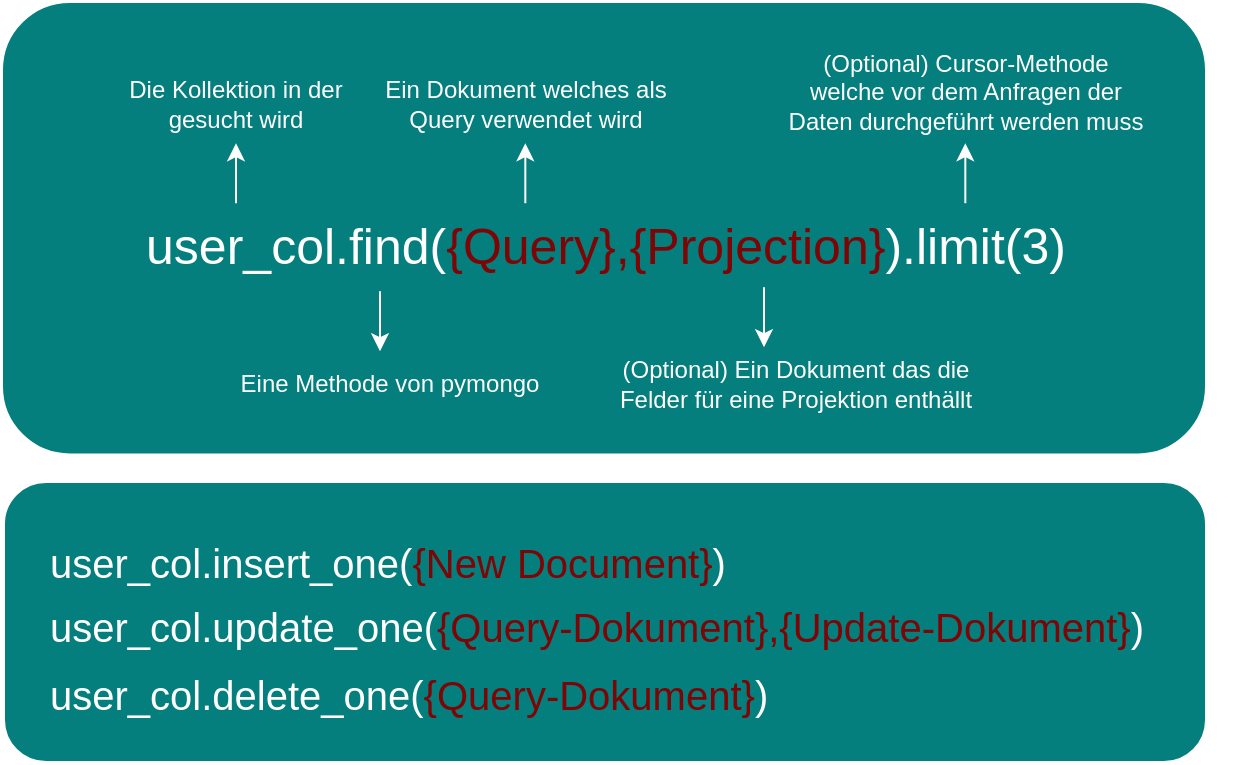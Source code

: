 <mxfile version="14.4.3" type="device" pages="7"><diagram id="rmPatV4a9mx1W5W0B45w" name="CRUD"><mxGraphModel dx="1350" dy="775" grid="1" gridSize="10" guides="1" tooltips="1" connect="1" arrows="1" fold="1" page="1" pageScale="1" pageWidth="827" pageHeight="1169" math="0" shadow="0"><root><mxCell id="0"/><mxCell id="1" parent="0"/><mxCell id="ukg6a5I4SKPkKdEJGCYq-24" value="" style="endArrow=classic;html=1;fillColor=#1A1A1A;strokeColor=#FFFFFF;verticalAlign=bottom;" parent="1" edge="1"><mxGeometry width="50" height="50" relative="1" as="geometry"><mxPoint x="304.0" y="301" as="sourcePoint"/><mxPoint x="304.0" y="331" as="targetPoint"/></mxGeometry></mxCell><mxCell id="ukg6a5I4SKPkKdEJGCYq-2" value="" style="rounded=1;whiteSpace=wrap;html=1;fillColor=#057E7E;strokeColor=#FFFFFF;" parent="1" vertex="1"><mxGeometry x="158" y="160" width="602" height="226.2" as="geometry"/></mxCell><mxCell id="ukg6a5I4SKPkKdEJGCYq-29" value="" style="rounded=1;whiteSpace=wrap;html=1;fillColor=#057E7E;strokeColor=#FFFFFF;" parent="1" vertex="1"><mxGeometry x="159" y="400" width="601" height="140" as="geometry"/></mxCell><mxCell id="ukg6a5I4SKPkKdEJGCYq-30" value="&lt;font style=&quot;font-size: 20px&quot; color=&quot;#FFFFFF&quot;&gt;user_col.insert_one(&lt;font color=&quot;#7E0505&quot;&gt;{New Document}&lt;/font&gt;)&lt;/font&gt;" style="text;html=1;strokeColor=none;fillColor=none;align=left;verticalAlign=middle;whiteSpace=wrap;rounded=0;" parent="1" vertex="1"><mxGeometry x="180" y="430" width="460" height="20" as="geometry"/></mxCell><mxCell id="ukg6a5I4SKPkKdEJGCYq-31" value="&lt;font style=&quot;font-size: 20px&quot; color=&quot;#FFFFFF&quot;&gt;user_col.update_one(&lt;font color=&quot;#7E0505&quot;&gt;{Query-Dokument},{Update-Dokument}&lt;/font&gt;)&lt;/font&gt;" style="text;html=1;strokeColor=none;fillColor=none;align=left;verticalAlign=middle;whiteSpace=wrap;rounded=0;" parent="1" vertex="1"><mxGeometry x="180" y="462" width="600" height="20" as="geometry"/></mxCell><mxCell id="ukg6a5I4SKPkKdEJGCYq-41" value="" style="group" parent="1" vertex="1" connectable="0"><mxGeometry x="220" y="200.6" width="480" height="160.0" as="geometry"/></mxCell><mxCell id="ukg6a5I4SKPkKdEJGCYq-3" value="&lt;font style=&quot;font-size: 25px&quot; color=&quot;#FFFFFF&quot;&gt;user_col.find(&lt;font color=&quot;#7E0505&quot;&gt;{Query},{Projection}&lt;/font&gt;).limit(3)&lt;/font&gt;" style="text;html=1;strokeColor=none;fillColor=none;align=center;verticalAlign=middle;whiteSpace=wrap;rounded=0;" parent="ukg6a5I4SKPkKdEJGCYq-41" vertex="1"><mxGeometry y="70" width="480" height="20.87" as="geometry"/></mxCell><mxCell id="ukg6a5I4SKPkKdEJGCYq-13" value="" style="endArrow=classic;html=1;fillColor=#1A1A1A;strokeColor=#FFFFFF;" parent="ukg6a5I4SKPkKdEJGCYq-41" edge="1"><mxGeometry x="-55" y="-30" width="50" height="50" as="geometry"><mxPoint x="55" y="60.0" as="sourcePoint"/><mxPoint x="55" y="30" as="targetPoint"/></mxGeometry></mxCell><mxCell id="ukg6a5I4SKPkKdEJGCYq-23" value="" style="endArrow=classic;html=1;fillColor=#1A1A1A;strokeColor=#FFFFFF;" parent="ukg6a5I4SKPkKdEJGCYq-41" edge="1"><mxGeometry x="-50" y="-30" width="50" height="50" as="geometry"><mxPoint x="199.66" y="60.0" as="sourcePoint"/><mxPoint x="199.66" y="30" as="targetPoint"/></mxGeometry></mxCell><mxCell id="ukg6a5I4SKPkKdEJGCYq-25" value="" style="endArrow=classic;html=1;fillColor=#1A1A1A;strokeColor=#FFFFFF;verticalAlign=bottom;" parent="ukg6a5I4SKPkKdEJGCYq-41" edge="1"><mxGeometry x="-50" y="-30" width="50" height="50" as="geometry"><mxPoint x="319" y="102.0" as="sourcePoint"/><mxPoint x="319" y="132.0" as="targetPoint"/></mxGeometry></mxCell><mxCell id="ukg6a5I4SKPkKdEJGCYq-22" value="&lt;font color=&quot;#FFFFFF&quot;&gt;(Optional) Ein Dokument das die Felder für eine Projektion enthällt&lt;/font&gt;" style="text;html=1;strokeColor=none;fillColor=none;align=center;verticalAlign=middle;whiteSpace=wrap;rounded=0;" parent="ukg6a5I4SKPkKdEJGCYq-41" vertex="1"><mxGeometry x="240" y="140" width="190" height="20" as="geometry"/></mxCell><mxCell id="ukg6a5I4SKPkKdEJGCYq-21" value="Ein Dokument welches als Query verwendet wird" style="text;html=1;strokeColor=none;fillColor=none;align=center;verticalAlign=middle;whiteSpace=wrap;rounded=0;fontColor=#FFFFFF;" parent="ukg6a5I4SKPkKdEJGCYq-41" vertex="1"><mxGeometry x="120" width="160" height="20" as="geometry"/></mxCell><mxCell id="ukg6a5I4SKPkKdEJGCYq-20" value="Eine Methode von pymongo" style="text;html=1;strokeColor=none;fillColor=none;align=center;verticalAlign=middle;whiteSpace=wrap;rounded=0;fontColor=#FFFFFF;" parent="ukg6a5I4SKPkKdEJGCYq-41" vertex="1"><mxGeometry x="43" y="140.0" width="178" height="20" as="geometry"/></mxCell><mxCell id="ukg6a5I4SKPkKdEJGCYq-19" value="Die Kollektion in der gesucht wird" style="text;html=1;strokeColor=none;fillColor=none;align=center;verticalAlign=middle;whiteSpace=wrap;rounded=0;fontColor=#FFFFFF;" parent="ukg6a5I4SKPkKdEJGCYq-41" vertex="1"><mxGeometry x="-10" width="130" height="20" as="geometry"/></mxCell><mxCell id="ukg6a5I4SKPkKdEJGCYq-28" value="" style="endArrow=classic;html=1;fillColor=#1A1A1A;strokeColor=#FFFFFF;verticalAlign=bottom;" parent="ukg6a5I4SKPkKdEJGCYq-41" edge="1"><mxGeometry x="-242" y="-28" width="50" height="50" as="geometry"><mxPoint x="127" y="104.0" as="sourcePoint"/><mxPoint x="127" y="134.0" as="targetPoint"/></mxGeometry></mxCell><mxCell id="ukg6a5I4SKPkKdEJGCYq-42" value="&lt;font style=&quot;font-size: 20px&quot; color=&quot;#FFFFFF&quot;&gt;user_col.delete_one(&lt;font color=&quot;#7E0505&quot;&gt;{Query-Dokument}&lt;/font&gt;)&lt;/font&gt;" style="text;html=1;strokeColor=none;fillColor=none;align=left;verticalAlign=middle;whiteSpace=wrap;rounded=0;" parent="1" vertex="1"><mxGeometry x="180" y="495.6" width="600" height="20" as="geometry"/></mxCell><mxCell id="BIjYzd-NxT1_f1qEC2f8-1" value="" style="endArrow=classic;html=1;fillColor=#1A1A1A;strokeColor=#FFFFFF;" parent="1" edge="1"><mxGeometry x="170" y="-30" width="50" height="50" as="geometry"><mxPoint x="639.66" y="260.6" as="sourcePoint"/><mxPoint x="639.66" y="230.6" as="targetPoint"/></mxGeometry></mxCell><mxCell id="BIjYzd-NxT1_f1qEC2f8-2" value="(Optional) Cursor-Methode welche vor dem Anfragen der Daten durchgeführt werden muss " style="text;html=1;strokeColor=none;fillColor=none;align=center;verticalAlign=middle;whiteSpace=wrap;rounded=0;fontColor=#FFFFFF;" parent="1" vertex="1"><mxGeometry x="550" y="195" width="180" height="20" as="geometry"/></mxCell></root></mxGraphModel></diagram><diagram name="Pipeline" id="fvNqBKre2cImxx31X70e"><mxGraphModel dx="1350" dy="775" grid="1" gridSize="10" guides="1" tooltips="1" connect="1" arrows="1" fold="1" page="1" pageScale="1" pageWidth="827" pageHeight="1169" math="0" shadow="0"><root><mxCell id="Oho9Wa8Rw0eZVSmi_2aD-0"/><mxCell id="Oho9Wa8Rw0eZVSmi_2aD-1" parent="Oho9Wa8Rw0eZVSmi_2aD-0"/><mxCell id="Oho9Wa8Rw0eZVSmi_2aD-2" value="" style="endArrow=classic;html=1;fillColor=#1A1A1A;strokeColor=#FFFFFF;verticalAlign=bottom;" parent="Oho9Wa8Rw0eZVSmi_2aD-1" edge="1"><mxGeometry width="50" height="50" relative="1" as="geometry"><mxPoint x="304.0" y="301" as="sourcePoint"/><mxPoint x="304.0" y="331" as="targetPoint"/></mxGeometry></mxCell><mxCell id="Oho9Wa8Rw0eZVSmi_2aD-3" value="" style="rounded=1;whiteSpace=wrap;html=1;fillColor=#057E7E;strokeColor=#FFFFFF;" parent="Oho9Wa8Rw0eZVSmi_2aD-1" vertex="1"><mxGeometry x="158" y="175" width="602" height="415" as="geometry"/></mxCell><mxCell id="Oho9Wa8Rw0eZVSmi_2aD-8" value="&lt;div align=&quot;left&quot;&gt;&lt;font style=&quot;font-size: 25px&quot; color=&quot;#FFFFFF&quot;&gt;&lt;font color=&quot;#00CC00&quot;&gt;pipeline&lt;/font&gt; = [&lt;/font&gt;&lt;/div&gt;&lt;div align=&quot;left&quot;&gt;&lt;font style=&quot;font-size: 25px&quot; color=&quot;#FFFFFF&quot;&gt;&amp;nbsp; {&lt;font color=&quot;#7E0505&quot;&gt;&quot;$Stage 1&quot;&lt;/font&gt;: {&lt;font color=&quot;#7E0505&quot;&gt;&quot;Key&quot;&lt;font color=&quot;#FFFFFF&quot;&gt;:&lt;/font&gt; Operator&lt;/font&gt;}},&lt;/font&gt;&lt;br&gt;&lt;div align=&quot;left&quot;&gt;&lt;font style=&quot;font-size: 25px&quot; color=&quot;#FFFFFF&quot;&gt;&amp;nbsp; {&lt;font color=&quot;#7E0505&quot;&gt;&quot;$Stage 2&quot;&lt;/font&gt;: {&lt;font color=&quot;#7E0505&quot;&gt;&quot;Key&quot;&lt;/font&gt;: &lt;font color=&quot;#7E0505&quot;&gt;Operator&lt;/font&gt;}},&lt;/font&gt;&lt;/div&gt;&lt;div align=&quot;left&quot;&gt;&lt;font style=&quot;font-size: 25px&quot; color=&quot;#FFFFFF&quot;&gt;&amp;nbsp; ...&lt;/font&gt;&lt;/div&gt;&lt;div align=&quot;left&quot;&gt;&lt;font style=&quot;font-size: 25px&quot; color=&quot;#FFFFFF&quot;&gt;&amp;nbsp; ...&lt;/font&gt;&lt;/div&gt;&lt;/div&gt;&lt;div align=&quot;left&quot;&gt;&lt;font style=&quot;font-size: 25px&quot; color=&quot;#FFFFFF&quot;&gt;]&lt;/font&gt;&lt;/div&gt;&lt;div align=&quot;left&quot;&gt;&lt;font style=&quot;font-size: 25px&quot; color=&quot;#FFFFFF&quot;&gt;&lt;br&gt;&lt;/font&gt;&lt;/div&gt;&lt;div align=&quot;left&quot;&gt;&lt;font style=&quot;font-size: 25px&quot; color=&quot;#FFFFFF&quot;&gt;collection.aggregate(&lt;font color=&quot;#00CC00&quot;&gt;pipeline&lt;/font&gt;)&lt;br&gt;&lt;/font&gt;&lt;/div&gt;" style="text;html=1;strokeColor=none;fillColor=none;align=left;verticalAlign=middle;whiteSpace=wrap;rounded=0;" parent="Oho9Wa8Rw0eZVSmi_2aD-1" vertex="1"><mxGeometry x="190" y="254" width="655" height="290" as="geometry"/></mxCell><mxCell id="Oho9Wa8Rw0eZVSmi_2aD-10" value="" style="endArrow=classic;html=1;fillColor=#1A1A1A;strokeColor=#FFFFFF;" parent="Oho9Wa8Rw0eZVSmi_2aD-1" edge="1"><mxGeometry x="-9.66" y="180" width="50" height="50" as="geometry"><mxPoint x="240.0" y="270" as="sourcePoint"/><mxPoint x="240.0" y="240" as="targetPoint"/></mxGeometry></mxCell><mxCell id="czWbMplu4KP0Eu534uBU-0" value="Variable welche die Pipeline Stages als Liste erhällt." style="text;html=1;strokeColor=none;fillColor=none;align=center;verticalAlign=middle;whiteSpace=wrap;rounded=0;fontColor=#FFFFFF;" parent="Oho9Wa8Rw0eZVSmi_2aD-1" vertex="1"><mxGeometry x="180" y="207" width="130" height="20" as="geometry"/></mxCell><mxCell id="czWbMplu4KP0Eu534uBU-1" value="Die einzelnen Stages werden hintereinander aufgelistet." style="text;html=1;strokeColor=none;fillColor=none;align=center;verticalAlign=middle;whiteSpace=wrap;rounded=0;fontColor=#FFFFFF;" parent="Oho9Wa8Rw0eZVSmi_2aD-1" vertex="1"><mxGeometry x="240" y="430" width="130" height="20" as="geometry"/></mxCell><mxCell id="czWbMplu4KP0Eu534uBU-2" value="" style="endArrow=classic;html=1;fillColor=#1A1A1A;strokeColor=#FFFFFF;" parent="Oho9Wa8Rw0eZVSmi_2aD-1" edge="1"><mxGeometry x="20.34" y="320" width="50" height="50" as="geometry"><mxPoint x="270" y="380" as="sourcePoint"/><mxPoint x="270" y="410" as="targetPoint"/></mxGeometry></mxCell><mxCell id="Qk5rRrzNjqil1jJM0Jj5-0" value="Hier wird der Key angegeben der von der Stage erfasst werden soll." style="text;html=1;strokeColor=none;fillColor=none;align=center;verticalAlign=middle;whiteSpace=wrap;rounded=0;fontColor=#FFFFFF;" parent="Oho9Wa8Rw0eZVSmi_2aD-1" vertex="1"><mxGeometry x="340" y="207" width="130" height="20" as="geometry"/></mxCell><mxCell id="Qk5rRrzNjqil1jJM0Jj5-1" value="" style="endArrow=classic;html=1;fillColor=#1A1A1A;strokeColor=#FFFFFF;entryX=0.29;entryY=0.022;entryDx=0;entryDy=0;entryPerimeter=0;" parent="Oho9Wa8Rw0eZVSmi_2aD-1" target="Oho9Wa8Rw0eZVSmi_2aD-8" edge="1"><mxGeometry x="130.34" y="210" width="50" height="50" as="geometry"><mxPoint x="380" y="300" as="sourcePoint"/><mxPoint x="380" y="270" as="targetPoint"/></mxGeometry></mxCell><mxCell id="Qk5rRrzNjqil1jJM0Jj5-2" value="" style="endArrow=classic;html=1;fillColor=#1A1A1A;strokeColor=#FFFFFF;" parent="Oho9Wa8Rw0eZVSmi_2aD-1" edge="1"><mxGeometry x="250.39" y="211.12" width="50" height="50" as="geometry"><mxPoint x="500.05" y="301.12" as="sourcePoint"/><mxPoint x="562" y="246" as="targetPoint"/></mxGeometry></mxCell><mxCell id="Qk5rRrzNjqil1jJM0Jj5-3" value="Es können weitere MongoDB Operatoren angegeben werden um." style="text;html=1;strokeColor=none;fillColor=none;align=center;verticalAlign=middle;whiteSpace=wrap;rounded=0;fontColor=#FFFFFF;" parent="Oho9Wa8Rw0eZVSmi_2aD-1" vertex="1"><mxGeometry x="570" y="207" width="130" height="20" as="geometry"/></mxCell><mxCell id="Qk5rRrzNjqil1jJM0Jj5-8" value="" style="endArrow=classic;html=1;fillColor=#1A1A1A;strokeColor=#FFFFFF;entryX=0.554;entryY=0.597;entryDx=0;entryDy=0;entryPerimeter=0;" parent="Oho9Wa8Rw0eZVSmi_2aD-1" target="Oho9Wa8Rw0eZVSmi_2aD-8" edge="1"><mxGeometry x="150.34" y="285.12" width="50" height="50" as="geometry"><mxPoint x="400.0" y="375.12" as="sourcePoint"/><mxPoint x="461.95" y="320" as="targetPoint"/></mxGeometry></mxCell><mxCell id="Qk5rRrzNjqil1jJM0Jj5-9" value="Wird das $-Zeichen angegeben, dann bezieht sich der Key auf das Feld aus dem ursprünglichen Dokument und nicht auf das welches durch die einzelnen Stages zusammengestellt wird" style="text;html=1;strokeColor=none;fillColor=none;align=center;verticalAlign=middle;whiteSpace=wrap;rounded=0;fontColor=#FFFFFF;" parent="Oho9Wa8Rw0eZVSmi_2aD-1" vertex="1"><mxGeometry x="560" y="450" width="190" height="20" as="geometry"/></mxCell></root></mxGraphModel></diagram><diagram id="dDv-2o36Huswrs6Rhyjh" name="Pipeline_ablauf"><mxGraphModel dx="1350" dy="775" grid="1" gridSize="10" guides="1" tooltips="1" connect="1" arrows="1" fold="1" page="1" pageScale="1" pageWidth="827" pageHeight="1169" math="0" shadow="0"><root><mxCell id="Eo3XzswUTOWieT1CQm_6-0"/><mxCell id="Eo3XzswUTOWieT1CQm_6-1" parent="Eo3XzswUTOWieT1CQm_6-0"/><mxCell id="Eo3XzswUTOWieT1CQm_6-2" value="&lt;div align=&quot;center&quot;&gt;MongoDB&lt;/div&gt;" style="shape=cylinder3;whiteSpace=wrap;html=1;boundedLbl=1;backgroundOutline=1;size=15;strokeColor=#FFFFFF;fillColor=#057E7E;fontColor=#FFFFFF;align=center;" parent="Eo3XzswUTOWieT1CQm_6-1" vertex="1"><mxGeometry x="100" y="270" width="60" height="80" as="geometry"/></mxCell><mxCell id="Eo3XzswUTOWieT1CQm_6-3" value="" style="shape=flexArrow;endArrow=classic;html=1;strokeColor=#FFFFFF;fillColor=#1A1A1A;fontColor=#FFFFFF;" parent="Eo3XzswUTOWieT1CQm_6-1" edge="1"><mxGeometry width="50" height="50" relative="1" as="geometry"><mxPoint x="190" y="309.58" as="sourcePoint"/><mxPoint x="220" y="310.08" as="targetPoint"/></mxGeometry></mxCell><mxCell id="Eo3XzswUTOWieT1CQm_6-4" value="&lt;div align=&quot;center&quot;&gt;$match&lt;/div&gt;" style="rounded=1;whiteSpace=wrap;html=1;strokeColor=#FFFFFF;fillColor=#057E7E;fontColor=#FFFFFF;align=center;" parent="Eo3XzswUTOWieT1CQm_6-1" vertex="1"><mxGeometry x="240" y="295" width="60" height="30" as="geometry"/></mxCell><mxCell id="Eo3XzswUTOWieT1CQm_6-5" value="" style="endArrow=none;dashed=1;html=1;dashPattern=1 3;strokeWidth=2;fillColor=#1A1A1A;fontColor=#FFFFFF;entryX=0.5;entryY=1;entryDx=0;entryDy=0;exitX=0.5;exitY=0;exitDx=0;exitDy=0;exitPerimeter=0;" parent="Eo3XzswUTOWieT1CQm_6-1" source="Eo3XzswUTOWieT1CQm_6-6" target="Eo3XzswUTOWieT1CQm_6-4" edge="1"><mxGeometry width="50" height="50" relative="1" as="geometry"><mxPoint x="270" y="400" as="sourcePoint"/><mxPoint x="300" y="350" as="targetPoint"/></mxGeometry></mxCell><mxCell id="Eo3XzswUTOWieT1CQm_6-7" value="&lt;font color=&quot;#1A1A1A&quot;&gt;Stage 1&lt;br&gt;&lt;/font&gt;" style="text;html=1;strokeColor=none;fillColor=none;align=center;verticalAlign=middle;whiteSpace=wrap;rounded=0;fontColor=#FFFFFF;" parent="Eo3XzswUTOWieT1CQm_6-1" vertex="1"><mxGeometry x="220" y="260" width="100" height="20" as="geometry"/></mxCell><mxCell id="Eo3XzswUTOWieT1CQm_6-8" value="&lt;font color=&quot;#1A1A1A&quot;&gt;&lt;span class=&quot;module__title__link&quot;&gt;Age &amp;gt;= 25&lt;br&gt;&lt;/span&gt;&lt;/font&gt;" style="text;whiteSpace=wrap;html=1;fontColor=#FFFFFF;labelBackgroundColor=#ffffff;" parent="Eo3XzswUTOWieT1CQm_6-1" vertex="1"><mxGeometry x="240" y="350" width="75" height="30" as="geometry"/></mxCell><mxCell id="Eo3XzswUTOWieT1CQm_6-14" value="" style="group" parent="Eo3XzswUTOWieT1CQm_6-1" vertex="1" connectable="0"><mxGeometry x="240" y="410" width="60" height="70" as="geometry"/></mxCell><mxCell id="Eo3XzswUTOWieT1CQm_6-6" value="&lt;div&gt;&amp;nbsp;&amp;nbsp;&amp;nbsp;&amp;nbsp; Doc 1&lt;/div&gt;&lt;div&gt;&amp;nbsp;&amp;nbsp;&amp;nbsp;&amp;nbsp; Doc 2&lt;/div&gt;&lt;div&gt;&amp;nbsp;&amp;nbsp;&amp;nbsp;&amp;nbsp; Doc 3&lt;/div&gt;&lt;div&gt;&amp;nbsp;&amp;nbsp;&amp;nbsp;&amp;nbsp; Doc 4&lt;br&gt;&lt;/div&gt;" style="shape=note;whiteSpace=wrap;html=1;backgroundOutline=1;darkOpacity=0.05;strokeColor=#FFFFFF;fillColor=#057E7E;fontColor=#FFFFFF;align=left;size=9;" parent="Eo3XzswUTOWieT1CQm_6-14" vertex="1"><mxGeometry width="60" height="70" as="geometry"/></mxCell><mxCell id="Eo3XzswUTOWieT1CQm_6-18" value="" style="group" parent="Eo3XzswUTOWieT1CQm_6-14" vertex="1" connectable="0"><mxGeometry x="5" y="4" width="13" height="58.12" as="geometry"/></mxCell><mxCell id="Eo3XzswUTOWieT1CQm_6-9" value="" style="verticalLabelPosition=bottom;verticalAlign=top;html=1;shape=mxgraph.basic.tick;labelBackgroundColor=#00CC00;strokeColor=#FFFFFF;align=left;fontColor=#00CC00;fillColor=#00CC00;" parent="Eo3XzswUTOWieT1CQm_6-18" vertex="1"><mxGeometry x="1" width="12" height="14.12" as="geometry"/></mxCell><mxCell id="Eo3XzswUTOWieT1CQm_6-10" value="" style="verticalLabelPosition=bottom;verticalAlign=top;html=1;shape=mxgraph.basic.x;labelBackgroundColor=#00CC00;strokeColor=#FFFFFF;fontColor=#00CC00;align=left;fillColor=#FF0000;" parent="Eo3XzswUTOWieT1CQm_6-18" vertex="1"><mxGeometry x="1" y="17" width="10" height="10" as="geometry"/></mxCell><mxCell id="Eo3XzswUTOWieT1CQm_6-12" value="" style="verticalLabelPosition=bottom;verticalAlign=top;html=1;shape=mxgraph.basic.tick;labelBackgroundColor=#00CC00;strokeColor=#FFFFFF;align=left;fontColor=#00CC00;fillColor=#00CC00;" parent="Eo3XzswUTOWieT1CQm_6-18" vertex="1"><mxGeometry y="44" width="12" height="14.12" as="geometry"/></mxCell><mxCell id="Eo3XzswUTOWieT1CQm_6-17" value="" style="verticalLabelPosition=bottom;verticalAlign=top;html=1;shape=mxgraph.basic.tick;labelBackgroundColor=#00CC00;strokeColor=#FFFFFF;align=left;fontColor=#00CC00;fillColor=#00CC00;" parent="Eo3XzswUTOWieT1CQm_6-18" vertex="1"><mxGeometry y="29.88" width="12" height="14.12" as="geometry"/></mxCell><mxCell id="Eo3XzswUTOWieT1CQm_6-15" value="" style="shape=flexArrow;endArrow=classic;html=1;strokeColor=#FFFFFF;fillColor=#1A1A1A;fontColor=#FFFFFF;" parent="Eo3XzswUTOWieT1CQm_6-1" edge="1"><mxGeometry width="50" height="50" relative="1" as="geometry"><mxPoint x="330" y="309.66" as="sourcePoint"/><mxPoint x="360" y="310.16" as="targetPoint"/></mxGeometry></mxCell><mxCell id="Eo3XzswUTOWieT1CQm_6-16" value="&lt;div align=&quot;center&quot;&gt;$group&lt;/div&gt;" style="rounded=1;whiteSpace=wrap;html=1;strokeColor=#FFFFFF;fillColor=#057E7E;fontColor=#FFFFFF;align=center;" parent="Eo3XzswUTOWieT1CQm_6-1" vertex="1"><mxGeometry x="384" y="295" width="60" height="30" as="geometry"/></mxCell><mxCell id="Eo3XzswUTOWieT1CQm_6-20" value="" style="endArrow=none;dashed=1;html=1;dashPattern=1 3;strokeWidth=2;fillColor=#1A1A1A;fontColor=#FFFFFF;entryX=0.5;entryY=1;entryDx=0;entryDy=0;exitX=0.5;exitY=0;exitDx=0;exitDy=0;exitPerimeter=0;" parent="Eo3XzswUTOWieT1CQm_6-1" source="Eo3XzswUTOWieT1CQm_6-23" target="Eo3XzswUTOWieT1CQm_6-16" edge="1"><mxGeometry width="50" height="50" relative="1" as="geometry"><mxPoint x="411.5" y="395" as="sourcePoint"/><mxPoint x="411.5" y="320" as="targetPoint"/></mxGeometry></mxCell><mxCell id="Eo3XzswUTOWieT1CQm_6-21" value="&lt;div align=&quot;center&quot;&gt;&lt;font color=&quot;#1A1A1A&quot;&gt;by countries&lt;br&gt;&lt;/font&gt;&lt;/div&gt;&lt;div align=&quot;center&quot;&gt;&lt;font color=&quot;#1A1A1A&quot;&gt;count += 1&lt;br&gt;&lt;/font&gt;&lt;/div&gt;" style="text;whiteSpace=wrap;html=1;fontColor=#FFFFFF;labelBackgroundColor=#ffffff;align=center;" parent="Eo3XzswUTOWieT1CQm_6-1" vertex="1"><mxGeometry x="361" y="351" width="112" height="30" as="geometry"/></mxCell><mxCell id="Eo3XzswUTOWieT1CQm_6-22" value="" style="group" parent="Eo3XzswUTOWieT1CQm_6-1" vertex="1" connectable="0"><mxGeometry x="384" y="410" width="60" height="70" as="geometry"/></mxCell><mxCell id="Eo3XzswUTOWieT1CQm_6-23" value="&lt;div style=&quot;font-size: 8px&quot;&gt;&lt;font style=&quot;font-size: 8px&quot;&gt;&amp;nbsp;Country A = 2&lt;br&gt;&lt;/font&gt;&lt;/div&gt;&lt;div style=&quot;font-size: 8px&quot;&gt;&lt;font style=&quot;font-size: 8px&quot;&gt;&amp;nbsp;Country B = 1&lt;br&gt;&lt;/font&gt;&lt;/div&gt;&lt;div style=&quot;font-size: 8px&quot;&gt;&lt;font style=&quot;font-size: 8px&quot;&gt;&amp;nbsp;&amp;nbsp;&amp;nbsp; &lt;br&gt;&lt;/font&gt;&lt;/div&gt;" style="shape=note;whiteSpace=wrap;html=1;backgroundOutline=1;darkOpacity=0.05;strokeColor=#FFFFFF;fillColor=#057E7E;fontColor=#FFFFFF;align=left;size=9;" parent="Eo3XzswUTOWieT1CQm_6-22" vertex="1"><mxGeometry width="60" height="70" as="geometry"/></mxCell><mxCell id="Eo3XzswUTOWieT1CQm_6-30" value="" style="shape=flexArrow;endArrow=classic;html=1;strokeColor=#FFFFFF;fillColor=#1A1A1A;fontColor=#FFFFFF;" parent="Eo3XzswUTOWieT1CQm_6-1" edge="1"><mxGeometry width="50" height="50" relative="1" as="geometry"><mxPoint x="473" y="309.66" as="sourcePoint"/><mxPoint x="503" y="310.16" as="targetPoint"/></mxGeometry></mxCell><mxCell id="Eo3XzswUTOWieT1CQm_6-31" value="&lt;div align=&quot;center&quot;&gt;$sort&lt;/div&gt;" style="rounded=1;whiteSpace=wrap;html=1;strokeColor=#FFFFFF;fillColor=#057E7E;fontColor=#FFFFFF;align=center;" parent="Eo3XzswUTOWieT1CQm_6-1" vertex="1"><mxGeometry x="530" y="295" width="60" height="30" as="geometry"/></mxCell><mxCell id="Eo3XzswUTOWieT1CQm_6-32" value="" style="endArrow=none;dashed=1;html=1;dashPattern=1 3;strokeWidth=2;fillColor=#1A1A1A;fontColor=#FFFFFF;exitX=0.5;exitY=0;exitDx=0;exitDy=0;exitPerimeter=0;entryX=0.5;entryY=1;entryDx=0;entryDy=0;" parent="Eo3XzswUTOWieT1CQm_6-1" source="Eo3XzswUTOWieT1CQm_6-35" target="Eo3XzswUTOWieT1CQm_6-31" edge="1"><mxGeometry width="50" height="50" relative="1" as="geometry"><mxPoint x="554.5" y="390" as="sourcePoint"/><mxPoint x="600" y="380" as="targetPoint"/></mxGeometry></mxCell><mxCell id="Eo3XzswUTOWieT1CQm_6-36" style="edgeStyle=orthogonalEdgeStyle;rounded=0;orthogonalLoop=1;jettySize=auto;html=1;exitX=0.5;exitY=0;exitDx=0;exitDy=0;strokeColor=#FFFFFF;fillColor=#1A1A1A;fontColor=#00CC00;" parent="Eo3XzswUTOWieT1CQm_6-1" source="Eo3XzswUTOWieT1CQm_6-33" edge="1"><mxGeometry relative="1" as="geometry"><mxPoint x="670" y="410" as="targetPoint"/></mxGeometry></mxCell><mxCell id="Eo3XzswUTOWieT1CQm_6-33" value="&lt;font color=&quot;#1A1A1A&quot;&gt;count&lt;/font&gt;" style="text;whiteSpace=wrap;html=1;fontColor=#FFFFFF;labelBackgroundColor=#ffffff;align=center;" parent="Eo3XzswUTOWieT1CQm_6-1" vertex="1"><mxGeometry x="504" y="351" width="112" height="30" as="geometry"/></mxCell><mxCell id="Eo3XzswUTOWieT1CQm_6-34" value="" style="group" parent="Eo3XzswUTOWieT1CQm_6-1" vertex="1" connectable="0"><mxGeometry x="530" y="410" width="60" height="70" as="geometry"/></mxCell><mxCell id="Eo3XzswUTOWieT1CQm_6-35" value="&lt;div style=&quot;font-size: 8px&quot;&gt;&lt;font style=&quot;font-size: 8px&quot;&gt;&amp;nbsp;Country B = 1&lt;br&gt;&lt;/font&gt;&lt;/div&gt;&lt;div style=&quot;font-size: 8px&quot;&gt;&lt;font style=&quot;font-size: 8px&quot;&gt;&amp;nbsp;Country A = 2&lt;br&gt;&lt;/font&gt;&lt;/div&gt;&lt;div style=&quot;font-size: 8px&quot;&gt;&lt;font style=&quot;font-size: 8px&quot;&gt;&amp;nbsp;&amp;nbsp;&amp;nbsp; &lt;br&gt;&lt;/font&gt;&lt;/div&gt;" style="shape=note;whiteSpace=wrap;html=1;backgroundOutline=1;darkOpacity=0.05;strokeColor=#FFFFFF;fillColor=#057E7E;fontColor=#FFFFFF;align=left;size=9;" parent="Eo3XzswUTOWieT1CQm_6-34" vertex="1"><mxGeometry width="60" height="70" as="geometry"/></mxCell><mxCell id="Eo3XzswUTOWieT1CQm_6-37" value="&lt;font color=&quot;#1A1A1A&quot;&gt;Stage 2&lt;br&gt;&lt;/font&gt;" style="text;html=1;strokeColor=none;fillColor=none;align=center;verticalAlign=middle;whiteSpace=wrap;rounded=0;fontColor=#FFFFFF;" parent="Eo3XzswUTOWieT1CQm_6-1" vertex="1"><mxGeometry x="367" y="260" width="100" height="20" as="geometry"/></mxCell><mxCell id="Eo3XzswUTOWieT1CQm_6-38" value="&lt;font color=&quot;#1A1A1A&quot;&gt;Stage 3&lt;br&gt;&lt;/font&gt;" style="text;html=1;strokeColor=none;fillColor=none;align=center;verticalAlign=middle;whiteSpace=wrap;rounded=0;fontColor=#FFFFFF;" parent="Eo3XzswUTOWieT1CQm_6-1" vertex="1"><mxGeometry x="510" y="260" width="100" height="20" as="geometry"/></mxCell><mxCell id="Eo3XzswUTOWieT1CQm_6-39" value="" style="shape=flexArrow;endArrow=classic;html=1;strokeColor=#FFFFFF;fillColor=#1A1A1A;fontColor=#FFFFFF;" parent="Eo3XzswUTOWieT1CQm_6-1" edge="1"><mxGeometry width="50" height="50" relative="1" as="geometry"><mxPoint x="616" y="309.58" as="sourcePoint"/><mxPoint x="646" y="310.08" as="targetPoint"/></mxGeometry></mxCell><mxCell id="Eo3XzswUTOWieT1CQm_6-40" value="" style="group" parent="Eo3XzswUTOWieT1CQm_6-1" vertex="1" connectable="0"><mxGeometry x="670" y="275" width="60" height="70" as="geometry"/></mxCell><mxCell id="Eo3XzswUTOWieT1CQm_6-41" value="&lt;div align=&quot;center&quot;&gt;Output Document&lt;br&gt;&lt;/div&gt;" style="shape=note;whiteSpace=wrap;html=1;backgroundOutline=1;darkOpacity=0.05;strokeColor=#FFFFFF;fillColor=#057E7E;fontColor=#FFFFFF;align=center;size=9;" parent="Eo3XzswUTOWieT1CQm_6-40" vertex="1"><mxGeometry width="60" height="70" as="geometry"/></mxCell></root></mxGraphModel></diagram><diagram id="0akEuOeePjMsKGwWe0MK" name="Map-Reduce"><mxGraphModel dx="1350" dy="775" grid="1" gridSize="10" guides="1" tooltips="1" connect="1" arrows="1" fold="1" page="1" pageScale="1" pageWidth="827" pageHeight="1169" math="0" shadow="0"><root><mxCell id="aFUxzuSpHWwr86u7dQe8-0"/><mxCell id="aFUxzuSpHWwr86u7dQe8-1" parent="aFUxzuSpHWwr86u7dQe8-0"/><mxCell id="e7pUYx34G_j6H8vA-6Pp-40" value="" style="rounded=0;whiteSpace=wrap;html=1;labelBackgroundColor=#00CC00;fontColor=#00CC00;align=left;fillColor=#FFFFFF;dashed=1;dashPattern=1 2;strokeWidth=2;strokeColor=#057E7E;" parent="aFUxzuSpHWwr86u7dQe8-1" vertex="1"><mxGeometry x="260" y="160" width="180" height="300" as="geometry"/></mxCell><mxCell id="e7pUYx34G_j6H8vA-6Pp-0" value="&lt;div align=&quot;center&quot;&gt;MongoDB&lt;/div&gt;" style="shape=cylinder3;whiteSpace=wrap;html=1;boundedLbl=1;backgroundOutline=1;size=15;strokeColor=#FFFFFF;fillColor=#057E7E;fontColor=#FFFFFF;align=center;" parent="aFUxzuSpHWwr86u7dQe8-1" vertex="1"><mxGeometry x="100" y="270" width="60" height="80" as="geometry"/></mxCell><mxCell id="e7pUYx34G_j6H8vA-6Pp-22" style="edgeStyle=orthogonalEdgeStyle;rounded=0;orthogonalLoop=1;jettySize=auto;html=1;exitX=0.5;exitY=0;exitDx=0;exitDy=0;strokeColor=#FFFFFF;fillColor=#1A1A1A;fontColor=#00CC00;" parent="aFUxzuSpHWwr86u7dQe8-1" edge="1"><mxGeometry relative="1" as="geometry"><mxPoint x="670" y="410" as="targetPoint"/><mxPoint x="560" y="351" as="sourcePoint"/></mxGeometry></mxCell><mxCell id="e7pUYx34G_j6H8vA-6Pp-39" value="" style="group" parent="aFUxzuSpHWwr86u7dQe8-1" vertex="1" connectable="0"><mxGeometry x="290" y="180" width="130" height="260" as="geometry"/></mxCell><mxCell id="e7pUYx34G_j6H8vA-6Pp-7" value="&amp;nbsp; _id:1" style="shape=note;whiteSpace=wrap;html=1;backgroundOutline=1;darkOpacity=0.05;strokeColor=#FFFFFF;fillColor=#057E7E;fontColor=#FFFFFF;align=left;size=9;" parent="e7pUYx34G_j6H8vA-6Pp-39" vertex="1"><mxGeometry width="42.86" height="50" as="geometry"/></mxCell><mxCell id="e7pUYx34G_j6H8vA-6Pp-31" value="&amp;nbsp; _id:2" style="shape=note;whiteSpace=wrap;html=1;backgroundOutline=1;darkOpacity=0.05;strokeColor=#FFFFFF;fillColor=#057E7E;fontColor=#FFFFFF;align=left;size=9;" parent="e7pUYx34G_j6H8vA-6Pp-39" vertex="1"><mxGeometry y="70" width="42.86" height="50" as="geometry"/></mxCell><mxCell id="e7pUYx34G_j6H8vA-6Pp-32" value="&amp;nbsp; _id:1" style="shape=note;whiteSpace=wrap;html=1;backgroundOutline=1;darkOpacity=0.05;strokeColor=#FFFFFF;fillColor=#057E7E;fontColor=#FFFFFF;align=left;size=9;" parent="e7pUYx34G_j6H8vA-6Pp-39" vertex="1"><mxGeometry y="140" width="42.86" height="50" as="geometry"/></mxCell><mxCell id="e7pUYx34G_j6H8vA-6Pp-33" value="&amp;nbsp; _id:2" style="shape=note;whiteSpace=wrap;html=1;backgroundOutline=1;darkOpacity=0.05;strokeColor=#FFFFFF;fillColor=#057E7E;fontColor=#FFFFFF;align=left;size=9;" parent="e7pUYx34G_j6H8vA-6Pp-39" vertex="1"><mxGeometry y="210" width="42.86" height="50" as="geometry"/></mxCell><mxCell id="e7pUYx34G_j6H8vA-6Pp-35" value="&lt;font color=&quot;#1A1A1A&quot;&gt;Value: 1&lt;br&gt;&lt;/font&gt;" style="text;html=1;align=center;verticalAlign=middle;resizable=0;points=[];autosize=1;fontColor=#00CC00;" parent="e7pUYx34G_j6H8vA-6Pp-39" vertex="1"><mxGeometry x="70" y="15" width="60" height="20" as="geometry"/></mxCell><mxCell id="e7pUYx34G_j6H8vA-6Pp-36" value="&lt;font color=&quot;#1A1A1A&quot;&gt;Value: 1&lt;br&gt;&lt;/font&gt;" style="text;html=1;align=center;verticalAlign=middle;resizable=0;points=[];autosize=1;fontColor=#00CC00;" parent="e7pUYx34G_j6H8vA-6Pp-39" vertex="1"><mxGeometry x="70" y="85" width="60" height="20" as="geometry"/></mxCell><mxCell id="e7pUYx34G_j6H8vA-6Pp-37" value="&lt;font color=&quot;#1A1A1A&quot;&gt;Value: 1&lt;br&gt;&lt;/font&gt;" style="text;html=1;align=center;verticalAlign=middle;resizable=0;points=[];autosize=1;fontColor=#00CC00;" parent="e7pUYx34G_j6H8vA-6Pp-39" vertex="1"><mxGeometry x="70" y="155" width="60" height="20" as="geometry"/></mxCell><mxCell id="e7pUYx34G_j6H8vA-6Pp-38" value="&lt;font color=&quot;#1A1A1A&quot;&gt;Value: 1&lt;br&gt;&lt;/font&gt;" style="text;html=1;align=center;verticalAlign=middle;resizable=0;points=[];autosize=1;fontColor=#00CC00;" parent="e7pUYx34G_j6H8vA-6Pp-39" vertex="1"><mxGeometry x="70" y="225" width="60" height="20" as="geometry"/></mxCell><mxCell id="e7pUYx34G_j6H8vA-6Pp-41" value="" style="endArrow=none;dashed=1;html=1;strokeColor=#FFFFFF;fillColor=#1A1A1A;fontColor=#00CC00;" parent="aFUxzuSpHWwr86u7dQe8-1" edge="1"><mxGeometry width="50" height="50" relative="1" as="geometry"><mxPoint x="380" y="300" as="sourcePoint"/><mxPoint x="430" y="250" as="targetPoint"/></mxGeometry></mxCell><mxCell id="e7pUYx34G_j6H8vA-6Pp-42" value="" style="endArrow=none;dashed=1;html=1;fillColor=#1A1A1A;fontColor=#00CC00;entryX=0;entryY=0.5;entryDx=0;entryDy=0;entryPerimeter=0;exitX=0.5;exitY=0;exitDx=0;exitDy=0;exitPerimeter=0;strokeColor=#7E0505;" parent="aFUxzuSpHWwr86u7dQe8-1" source="e7pUYx34G_j6H8vA-6Pp-0" target="e7pUYx34G_j6H8vA-6Pp-7" edge="1"><mxGeometry width="50" height="50" relative="1" as="geometry"><mxPoint x="170" y="270" as="sourcePoint"/><mxPoint x="220" y="220" as="targetPoint"/><Array as="points"><mxPoint x="130" y="205"/></Array></mxGeometry></mxCell><mxCell id="e7pUYx34G_j6H8vA-6Pp-43" value="" style="endArrow=none;dashed=1;html=1;fillColor=#1A1A1A;fontColor=#00CC00;entryX=0;entryY=0.5;entryDx=0;entryDy=0;entryPerimeter=0;exitX=0.5;exitY=1;exitDx=0;exitDy=0;exitPerimeter=0;strokeColor=#7E0505;" parent="aFUxzuSpHWwr86u7dQe8-1" source="e7pUYx34G_j6H8vA-6Pp-0" target="e7pUYx34G_j6H8vA-6Pp-33" edge="1"><mxGeometry width="50" height="50" relative="1" as="geometry"><mxPoint x="110" y="505" as="sourcePoint"/><mxPoint x="240" y="400" as="targetPoint"/><Array as="points"><mxPoint x="130" y="415"/></Array></mxGeometry></mxCell><mxCell id="e7pUYx34G_j6H8vA-6Pp-44" value="" style="endArrow=none;dashed=1;html=1;fillColor=#1A1A1A;fontColor=#00CC00;entryX=0;entryY=0.5;entryDx=0;entryDy=0;entryPerimeter=0;exitX=1.012;exitY=0.597;exitDx=0;exitDy=0;exitPerimeter=0;strokeColor=#7E0505;" parent="aFUxzuSpHWwr86u7dQe8-1" source="e7pUYx34G_j6H8vA-6Pp-0" target="e7pUYx34G_j6H8vA-6Pp-32" edge="1"><mxGeometry width="50" height="50" relative="1" as="geometry"><mxPoint x="130" y="277.5" as="sourcePoint"/><mxPoint x="290" y="342.5" as="targetPoint"/><Array as="points"><mxPoint x="180" y="345"/></Array></mxGeometry></mxCell><mxCell id="e7pUYx34G_j6H8vA-6Pp-45" value="" style="endArrow=none;dashed=1;html=1;fillColor=#1A1A1A;fontColor=#00CC00;entryX=0;entryY=0.5;entryDx=0;entryDy=0;entryPerimeter=0;exitX=1;exitY=0.5;exitDx=0;exitDy=0;exitPerimeter=0;strokeColor=#7E0505;" parent="aFUxzuSpHWwr86u7dQe8-1" source="e7pUYx34G_j6H8vA-6Pp-0" target="e7pUYx34G_j6H8vA-6Pp-31" edge="1"><mxGeometry width="50" height="50" relative="1" as="geometry"><mxPoint x="140.0" y="260" as="sourcePoint"/><mxPoint x="269.28" y="287.24" as="targetPoint"/><Array as="points"><mxPoint x="170" y="275"/></Array></mxGeometry></mxCell><mxCell id="e7pUYx34G_j6H8vA-6Pp-46" value="Map" style="text;html=1;strokeColor=none;fillColor=none;align=center;verticalAlign=middle;whiteSpace=wrap;rounded=0;dashed=1;dashPattern=1 2;labelBackgroundColor=#FFFFFF;fontColor=#1A1A1A;" parent="aFUxzuSpHWwr86u7dQe8-1" vertex="1"><mxGeometry x="330" y="130" width="40" height="20" as="geometry"/></mxCell><mxCell id="e7pUYx34G_j6H8vA-6Pp-47" value="" style="rounded=0;whiteSpace=wrap;html=1;labelBackgroundColor=#00CC00;fontColor=#00CC00;align=left;fillColor=#FFFFFF;dashed=1;dashPattern=1 2;strokeWidth=2;strokeColor=#057E7E;" parent="aFUxzuSpHWwr86u7dQe8-1" vertex="1"><mxGeometry x="490" y="220" width="180" height="170" as="geometry"/></mxCell><mxCell id="e7pUYx34G_j6H8vA-6Pp-48" value="Reduce" style="text;html=1;strokeColor=none;fillColor=none;align=center;verticalAlign=middle;whiteSpace=wrap;rounded=0;dashed=1;dashPattern=1 2;labelBackgroundColor=#FFFFFF;fontColor=#1A1A1A;" parent="aFUxzuSpHWwr86u7dQe8-1" vertex="1"><mxGeometry x="560" y="180" width="40" height="20" as="geometry"/></mxCell><mxCell id="e7pUYx34G_j6H8vA-6Pp-49" value="&lt;div&gt;&amp;nbsp;&amp;nbsp; _id: 1&lt;br&gt;&lt;/div&gt;&lt;div&gt;&amp;nbsp;count: 2&lt;/div&gt;" style="shape=note;whiteSpace=wrap;html=1;backgroundOutline=1;darkOpacity=0.05;strokeColor=#FFFFFF;fillColor=#057E7E;fontColor=#FFFFFF;align=left;size=9;" parent="aFUxzuSpHWwr86u7dQe8-1" vertex="1"><mxGeometry x="557.14" y="240" width="51.43" height="60" as="geometry"/></mxCell><mxCell id="e7pUYx34G_j6H8vA-6Pp-50" value="&lt;div&gt;&amp;nbsp;&amp;nbsp; _id: 2&lt;br&gt;&lt;/div&gt;&lt;div&gt;&amp;nbsp;count: 2&lt;/div&gt;" style="shape=note;whiteSpace=wrap;html=1;backgroundOutline=1;darkOpacity=0.05;strokeColor=#FFFFFF;fillColor=#057E7E;fontColor=#FFFFFF;align=left;size=9;" parent="aFUxzuSpHWwr86u7dQe8-1" vertex="1"><mxGeometry x="557.14" y="310" width="51.43" height="60" as="geometry"/></mxCell><mxCell id="e7pUYx34G_j6H8vA-6Pp-51" value="" style="endArrow=none;dashed=1;html=1;fillColor=#1A1A1A;fontColor=#00CC00;entryX=0;entryY=0.5;entryDx=0;entryDy=0;entryPerimeter=0;strokeColor=#7E0505;exitX=1.001;exitY=0.516;exitDx=0;exitDy=0;exitPerimeter=0;" parent="aFUxzuSpHWwr86u7dQe8-1" source="e7pUYx34G_j6H8vA-6Pp-35" target="e7pUYx34G_j6H8vA-6Pp-49" edge="1"><mxGeometry width="50" height="50" relative="1" as="geometry"><mxPoint x="470" y="200" as="sourcePoint"/><mxPoint x="620" y="115" as="targetPoint"/><Array as="points"><mxPoint x="480" y="205"/></Array></mxGeometry></mxCell><mxCell id="e7pUYx34G_j6H8vA-6Pp-52" value="" style="endArrow=none;dashed=1;html=1;fillColor=#1A1A1A;fontColor=#00CC00;entryX=0;entryY=0.5;entryDx=0;entryDy=0;entryPerimeter=0;exitX=1.001;exitY=0.464;exitDx=0;exitDy=0;exitPerimeter=0;strokeColor=#7E0505;" parent="aFUxzuSpHWwr86u7dQe8-1" source="e7pUYx34G_j6H8vA-6Pp-38" target="e7pUYx34G_j6H8vA-6Pp-50" edge="1"><mxGeometry width="50" height="50" relative="1" as="geometry"><mxPoint x="462.92" y="430.06" as="sourcePoint"/><mxPoint x="600.0" y="492" as="targetPoint"/><Array as="points"><mxPoint x="480" y="414"/></Array></mxGeometry></mxCell><mxCell id="e7pUYx34G_j6H8vA-6Pp-53" value="" style="endArrow=none;dashed=1;html=1;fillColor=#1A1A1A;fontColor=#00CC00;entryX=0;entryY=0.5;entryDx=0;entryDy=0;entryPerimeter=0;exitX=1.012;exitY=0.498;exitDx=0;exitDy=0;exitPerimeter=0;strokeColor=#7E0505;" parent="aFUxzuSpHWwr86u7dQe8-1" source="e7pUYx34G_j6H8vA-6Pp-36" target="e7pUYx34G_j6H8vA-6Pp-50" edge="1"><mxGeometry width="50" height="50" relative="1" as="geometry"><mxPoint x="440.0" y="260.06" as="sourcePoint"/><mxPoint x="577.08" y="322" as="targetPoint"/><Array as="points"><mxPoint x="470" y="275"/><mxPoint x="480" y="275"/></Array></mxGeometry></mxCell><mxCell id="e7pUYx34G_j6H8vA-6Pp-54" value="" style="endArrow=none;dashed=1;html=1;fillColor=#1A1A1A;fontColor=#00CC00;entryX=0;entryY=0.5;entryDx=0;entryDy=0;entryPerimeter=0;exitX=1.012;exitY=0.481;exitDx=0;exitDy=0;exitPerimeter=0;strokeColor=#7E0505;" parent="aFUxzuSpHWwr86u7dQe8-1" source="e7pUYx34G_j6H8vA-6Pp-37" target="e7pUYx34G_j6H8vA-6Pp-49" edge="1"><mxGeometry width="50" height="50" relative="1" as="geometry"><mxPoint x="440.0" y="384.28" as="sourcePoint"/><mxPoint x="577.08" y="310" as="targetPoint"/><Array as="points"><mxPoint x="480" y="345"/></Array></mxGeometry></mxCell></root></mxGraphModel></diagram><diagram name="Operator" id="vKod_Qom1VRBsAOM6m3E"><mxGraphModel dx="1350" dy="775" grid="1" gridSize="10" guides="1" tooltips="1" connect="1" arrows="1" fold="1" page="1" pageScale="1" pageWidth="827" pageHeight="1169" math="0" shadow="0"><root><mxCell id="MmPr8Svu0q0KBdsSsWO6-0"/><mxCell id="MmPr8Svu0q0KBdsSsWO6-1" parent="MmPr8Svu0q0KBdsSsWO6-0"/><mxCell id="snbKLBQWFknnFZTQgBL0-0" value="" style="rounded=1;whiteSpace=wrap;html=1;fillColor=#057E7E;strokeColor=#FFFFFF;" parent="MmPr8Svu0q0KBdsSsWO6-1" vertex="1"><mxGeometry x="90" y="241" width="630" height="299" as="geometry"/></mxCell><mxCell id="te_L8nm8ThFfzOrw8ZQz-0" value="&lt;font style=&quot;font-size: 36px&quot; color=&quot;#057E7E&quot;&gt;&lt;font color=&quot;#FFFFFF&quot;&gt;$&lt;/font&gt;&lt;font color=&quot;#7E0505&quot;&gt;set&lt;/font&gt;&lt;/font&gt;" style="text;html=1;strokeColor=none;align=center;verticalAlign=middle;whiteSpace=wrap;rounded=0;" parent="MmPr8Svu0q0KBdsSsWO6-1" vertex="1"><mxGeometry x="130" y="332.5" width="180" height="125" as="geometry"/></mxCell><mxCell id="BrPQu2vnhR70oroJc2GN-0" value="" style="endArrow=classic;html=1;fillColor=#1A1A1A;strokeColor=#FFFFFF;entryX=0.29;entryY=0.022;entryDx=0;entryDy=0;entryPerimeter=0;" parent="MmPr8Svu0q0KBdsSsWO6-1" edge="1"><mxGeometry x="-54.61" y="273.62" width="50" height="50" as="geometry"><mxPoint x="195.05" y="363.62" as="sourcePoint"/><mxPoint x="195.0" y="324.0" as="targetPoint"/></mxGeometry></mxCell><mxCell id="snbKLBQWFknnFZTQgBL0-3" value="&lt;font color=&quot;#FFFFFF&quot;&gt;Das Dollar-Zeichen verweist auf das Feld im angefragte Dokument und wendet den Operator darauf an&lt;br&gt;&lt;/font&gt;" style="text;html=1;strokeColor=none;fillColor=none;align=center;verticalAlign=middle;whiteSpace=wrap;rounded=0;" parent="MmPr8Svu0q0KBdsSsWO6-1" vertex="1"><mxGeometry x="150" y="295" width="240" height="20" as="geometry"/></mxCell><mxCell id="8M3FW7uscEmDBJUdMDcf-0" value="" style="endArrow=classic;html=1;fillColor=#1A1A1A;strokeColor=#FFFFFF;" parent="MmPr8Svu0q0KBdsSsWO6-1" edge="1"><mxGeometry x="20.39" y="307.62" width="50" height="50" as="geometry"><mxPoint x="270.05" y="397.62" as="sourcePoint"/><mxPoint x="320" y="397" as="targetPoint"/></mxGeometry></mxCell><mxCell id="8M3FW7uscEmDBJUdMDcf-1" value="&lt;font color=&quot;#FFFFFF&quot;&gt;Der Operator wird hinter dem Dollar-Zeichen angegeben&lt;br&gt;&lt;/font&gt;" style="text;html=1;strokeColor=none;fillColor=none;align=center;verticalAlign=middle;whiteSpace=wrap;rounded=0;" parent="MmPr8Svu0q0KBdsSsWO6-1" vertex="1"><mxGeometry x="330" y="385" width="140" height="20" as="geometry"/></mxCell><mxCell id="qRSYk_cXu8QhCgx8vzeH-0" value="&lt;font style=&quot;font-size: 22px&quot; color=&quot;#FFFFFF&quot;&gt;collection.find({&lt;font style=&quot;font-size: 22px&quot; color=&quot;#7E0505&quot;&gt;&quot;Feld&quot;&lt;/font&gt;:{&lt;font style=&quot;font-size: 22px&quot; color=&quot;#7E0505&quot;&gt;&quot;&lt;/font&gt;$&lt;font style=&quot;font-size: 22px&quot; color=&quot;#7E0505&quot;&gt;Operator&quot;&lt;/font&gt;: Wert/Feld}})&lt;/font&gt;" style="text;html=1;strokeColor=none;fillColor=none;align=center;verticalAlign=middle;whiteSpace=wrap;rounded=0;" parent="MmPr8Svu0q0KBdsSsWO6-1" vertex="1"><mxGeometry x="179" y="457.5" width="470" height="30" as="geometry"/></mxCell><mxCell id="IoXq-DJt7DZLnNwBdcg5-1" value="" style="endArrow=classic;html=1;fillColor=#1A1A1A;strokeColor=#FFFFFF;entryX=0.29;entryY=0.022;entryDx=0;entryDy=0;entryPerimeter=0;" parent="MmPr8Svu0q0KBdsSsWO6-1" edge="1"><mxGeometry x="330.39" y="367.5" width="50" height="50" as="geometry"><mxPoint x="580.05" y="457.5" as="sourcePoint"/><mxPoint x="580" y="417.88" as="targetPoint"/></mxGeometry></mxCell><mxCell id="IoXq-DJt7DZLnNwBdcg5-2" value="&lt;font color=&quot;#FFFFFF&quot;&gt;Wert oder Feld nach dem der Operator Filtern soll.&lt;br&gt;&lt;/font&gt;" style="text;html=1;strokeColor=none;fillColor=none;align=center;verticalAlign=middle;whiteSpace=wrap;rounded=0;" parent="MmPr8Svu0q0KBdsSsWO6-1" vertex="1"><mxGeometry x="509" y="378.5" width="140" height="20" as="geometry"/></mxCell></root></mxGraphModel></diagram><diagram name="Stage" id="P0k1xdbPw2ds6Xy43bIA"><mxGraphModel dx="1350" dy="775" grid="1" gridSize="10" guides="1" tooltips="1" connect="1" arrows="1" fold="1" page="1" pageScale="1" pageWidth="827" pageHeight="1169" math="0" shadow="0"><root><mxCell id="MbxrAQlB5cvSWrozY_0n-0"/><mxCell id="MbxrAQlB5cvSWrozY_0n-1" parent="MbxrAQlB5cvSWrozY_0n-0"/><mxCell id="MbxrAQlB5cvSWrozY_0n-2" value="" style="rounded=1;whiteSpace=wrap;html=1;fillColor=#057E7E;strokeColor=#FFFFFF;" parent="MbxrAQlB5cvSWrozY_0n-1" vertex="1"><mxGeometry x="90" y="241" width="630" height="299" as="geometry"/></mxCell><mxCell id="MbxrAQlB5cvSWrozY_0n-4" value="" style="endArrow=classic;html=1;fillColor=#1A1A1A;strokeColor=#FFFFFF;entryX=0.29;entryY=0.022;entryDx=0;entryDy=0;entryPerimeter=0;" parent="MbxrAQlB5cvSWrozY_0n-1" edge="1"><mxGeometry x="-79.61" y="291" width="50" height="50" as="geometry"><mxPoint x="170.05" y="381" as="sourcePoint"/><mxPoint x="170.0" y="341.38" as="targetPoint"/></mxGeometry></mxCell><mxCell id="MbxrAQlB5cvSWrozY_0n-8" value="&lt;font style=&quot;font-size: 24px&quot; color=&quot;#FFFFFF&quot;&gt;{&lt;font color=&quot;#7E0505&quot;&gt;&quot;$project&quot;&lt;/font&gt;: { &lt;font color=&quot;#7E0505&quot;&gt;&quot;NumberOfElements&quot;&lt;/font&gt;: { &lt;font color=&quot;#7E0505&quot;&gt;&quot;$size&quot;&lt;/font&gt;:&lt;font color=&quot;#7E0505&quot;&gt;&quot;$cart&quot;&lt;/font&gt; }}}&lt;/font&gt;" style="text;html=1;strokeColor=none;fillColor=none;align=center;verticalAlign=middle;whiteSpace=wrap;rounded=0;" parent="MbxrAQlB5cvSWrozY_0n-1" vertex="1"><mxGeometry x="124" y="380" width="579" height="30" as="geometry"/></mxCell><mxCell id="MbxrAQlB5cvSWrozY_0n-9" value="" style="endArrow=classic;html=1;fillColor=#1A1A1A;strokeColor=#FFFFFF;entryX=0.29;entryY=0.022;entryDx=0;entryDy=0;entryPerimeter=0;" parent="MbxrAQlB5cvSWrozY_0n-1" edge="1"><mxGeometry x="390.05" y="290" width="50" height="50" as="geometry"><mxPoint x="639.71" y="380" as="sourcePoint"/><mxPoint x="639.66" y="340.38" as="targetPoint"/></mxGeometry></mxCell><mxCell id="MbxrAQlB5cvSWrozY_0n-10" value="&lt;font color=&quot;#FFFFFF&quot;&gt;$ Zeichen auf ein Feld angewendet verweist auf das Feld aus dem ursprünglichen Dokument vor beginn der Pipeline.&lt;br&gt;&lt;/font&gt;" style="text;html=1;strokeColor=none;fillColor=none;align=center;verticalAlign=middle;whiteSpace=wrap;rounded=0;" parent="MbxrAQlB5cvSWrozY_0n-1" vertex="1"><mxGeometry x="500" y="290" width="190" height="20" as="geometry"/></mxCell><mxCell id="MbxrAQlB5cvSWrozY_0n-11" value="&lt;font color=&quot;#FFFFFF&quot;&gt;Stages werden ebenfalls wie bei den Operatoren mit einem Dollar Zeichen versehen.&lt;br&gt;&lt;/font&gt;" style="text;html=1;strokeColor=none;fillColor=none;align=center;verticalAlign=middle;whiteSpace=wrap;rounded=0;" parent="MbxrAQlB5cvSWrozY_0n-1" vertex="1"><mxGeometry x="150" y="290" width="170" height="20" as="geometry"/></mxCell><mxCell id="MbxrAQlB5cvSWrozY_0n-12" value="&lt;font color=&quot;#FFFFFF&quot;&gt;Innerhab einer Pipeline können auch neue Felder erzeugt werden entstehen&lt;/font&gt;" style="text;html=1;strokeColor=none;fillColor=none;align=center;verticalAlign=middle;whiteSpace=wrap;rounded=0;" parent="MbxrAQlB5cvSWrozY_0n-1" vertex="1"><mxGeometry x="290" y="480" width="170" height="20" as="geometry"/></mxCell><mxCell id="MbxrAQlB5cvSWrozY_0n-13" value="" style="endArrow=classic;html=1;fillColor=#1A1A1A;strokeColor=#FFFFFF;entryX=0.29;entryY=0.022;entryDx=0;entryDy=0;entryPerimeter=0;" parent="MbxrAQlB5cvSWrozY_0n-1" edge="1"><mxGeometry x="125.05" y="359.62" width="50" height="50" as="geometry"><mxPoint x="374.66" y="410.0" as="sourcePoint"/><mxPoint x="374.71" y="449.62" as="targetPoint"/></mxGeometry></mxCell></root></mxGraphModel></diagram><diagram id="7QYyVyhPX4rWbg4uOEBa" name="MongoDB_RDBMS"><mxGraphModel dx="1350" dy="775" grid="1" gridSize="10" guides="1" tooltips="1" connect="1" arrows="1" fold="1" page="1" pageScale="1" pageWidth="827" pageHeight="1169" math="0" shadow="0"><root><mxCell id="lELhGTz8uhQWPrM-J5Sl-0"/><mxCell id="lELhGTz8uhQWPrM-J5Sl-1" parent="lELhGTz8uhQWPrM-J5Sl-0"/><mxCell id="lELhGTz8uhQWPrM-J5Sl-22" value="" style="rounded=1;whiteSpace=wrap;html=1;shadow=0;strokeColor=#168b33;strokeWidth=3;fillColor=none;" parent="lELhGTz8uhQWPrM-J5Sl-1" vertex="1"><mxGeometry x="90" y="300" width="310" height="240" as="geometry"/></mxCell><mxCell id="lELhGTz8uhQWPrM-J5Sl-20" value="&lt;font style=&quot;font-size: 22px&quot; color=&quot;#168B33&quot;&gt;MongoDB&lt;/font&gt;" style="text;html=1;strokeColor=none;fillColor=none;align=center;verticalAlign=middle;whiteSpace=wrap;rounded=0;shadow=1;" parent="lELhGTz8uhQWPrM-J5Sl-1" vertex="1"><mxGeometry x="192" y="270" width="110" height="20" as="geometry"/></mxCell><mxCell id="lELhGTz8uhQWPrM-J5Sl-43" value="" style="group" parent="lELhGTz8uhQWPrM-J5Sl-1" vertex="1" connectable="0"><mxGeometry x="110" y="320" width="274" height="195" as="geometry"/></mxCell><mxCell id="lELhGTz8uhQWPrM-J5Sl-23" value="" style="rounded=1;whiteSpace=wrap;html=1;shadow=0;strokeWidth=3;fillColor=none;strokeColor=#047F7D;" parent="lELhGTz8uhQWPrM-J5Sl-43" vertex="1"><mxGeometry y="25" width="274" height="170" as="geometry"/></mxCell><mxCell id="lELhGTz8uhQWPrM-J5Sl-10" value="&lt;font style=&quot;font-size: 18px&quot; color=&quot;#047F7D&quot;&gt;Collection &lt;br&gt;&lt;/font&gt;" style="text;html=1;strokeColor=none;fillColor=none;align=center;verticalAlign=middle;whiteSpace=wrap;rounded=0;shadow=1;" parent="lELhGTz8uhQWPrM-J5Sl-43" vertex="1"><mxGeometry x="82" width="110" height="20" as="geometry"/></mxCell><mxCell id="lELhGTz8uhQWPrM-J5Sl-42" value="" style="group" parent="lELhGTz8uhQWPrM-J5Sl-43" vertex="1" connectable="0"><mxGeometry x="17" y="58" width="238" height="122" as="geometry"/></mxCell><mxCell id="lELhGTz8uhQWPrM-J5Sl-41" value="&lt;div class=&quot;output_subarea output_text output_stream output_stdout&quot; dir=&quot;auto&quot; style=&quot;font-size: 8px&quot; align=&quot;left&quot;&gt;&lt;pre&gt;&lt;font style=&quot;font-size: 8px&quot;&gt;{&lt;br&gt; '_id':ObjectId(&quot;5fe6fc8ba789e6e217ef88bf&quot;),&lt;br&gt; 'name':&quot;Jupyter Notebook&quot;,&lt;br&gt; 'created':ISODate(&quot;2019-08-01&quot;),&lt;br&gt;}&lt;br&gt;&lt;/font&gt;&lt;/pre&gt;&lt;/div&gt;" style="shape=note;whiteSpace=wrap;html=1;backgroundOutline=1;darkOpacity=0.05;shadow=0;size=27;" parent="lELhGTz8uhQWPrM-J5Sl-42" vertex="1"><mxGeometry x="18" width="220" height="100" as="geometry"/></mxCell><mxCell id="lELhGTz8uhQWPrM-J5Sl-8" value="&lt;div class=&quot;output_subarea output_text output_stream output_stdout&quot; dir=&quot;auto&quot; style=&quot;font-size: 8px&quot; align=&quot;left&quot;&gt;&lt;pre&gt;&lt;font style=&quot;font-size: 8px ; line-height: 190%&quot;&gt;{&lt;br&gt; '_id':ObjectId(&quot;5fe6fc8ba789e6e217ef88bf&quot;),&lt;br&gt; 'name':&quot;Jupyter Notebook&quot;,&lt;br&gt; 'created':ISODate(&quot;2019-08-01&quot;),&lt;br&gt;}&lt;br&gt;&lt;/font&gt;&lt;/pre&gt;&lt;/div&gt;" style="shape=note;whiteSpace=wrap;html=1;backgroundOutline=1;darkOpacity=0.05;shadow=0;size=27;" parent="lELhGTz8uhQWPrM-J5Sl-42" vertex="1"><mxGeometry y="22" width="220" height="100" as="geometry"/></mxCell><mxCell id="lELhGTz8uhQWPrM-J5Sl-44" value="&lt;font style=&quot;font-size: 14px&quot;&gt;Documents&lt;/font&gt;" style="text;html=1;strokeColor=none;fillColor=none;align=center;verticalAlign=middle;whiteSpace=wrap;rounded=0;shadow=1;" parent="lELhGTz8uhQWPrM-J5Sl-43" vertex="1"><mxGeometry x="82" y="36" width="110" height="20" as="geometry"/></mxCell><mxCell id="lELhGTz8uhQWPrM-J5Sl-46" value="" style="group" parent="lELhGTz8uhQWPrM-J5Sl-1" vertex="1" connectable="0"><mxGeometry x="490" y="270" width="230" height="270" as="geometry"/></mxCell><mxCell id="lELhGTz8uhQWPrM-J5Sl-25" value="" style="rounded=1;whiteSpace=wrap;html=1;shadow=0;strokeWidth=3;fillColor=none;strokeColor=#7EA6E0;" parent="lELhGTz8uhQWPrM-J5Sl-46" vertex="1"><mxGeometry y="50" width="220" height="190" as="geometry"/></mxCell><mxCell id="lELhGTz8uhQWPrM-J5Sl-26" value="&lt;h2 class=&quot;hdx&quot; style=&quot;font-size: 22px&quot;&gt;&lt;font style=&quot;font-size: 22px&quot; color=&quot;#7EA6E0&quot;&gt;&lt;span style=&quot;font-weight: normal&quot;&gt;Relational Database&lt;/span&gt;&lt;/font&gt;&lt;/h2&gt;" style="text;html=1;strokeColor=none;fillColor=none;align=center;verticalAlign=middle;whiteSpace=wrap;rounded=0;shadow=1;" parent="lELhGTz8uhQWPrM-J5Sl-46" vertex="1"><mxGeometry x="-10" width="240" height="23.478" as="geometry"/></mxCell><mxCell id="lELhGTz8uhQWPrM-J5Sl-45" value="" style="group" parent="lELhGTz8uhQWPrM-J5Sl-46" vertex="1" connectable="0"><mxGeometry x="27.5" y="82.174" width="165" height="117.391" as="geometry"/></mxCell><mxCell id="lELhGTz8uhQWPrM-J5Sl-27" value="" style="shape=internalStorage;whiteSpace=wrap;html=1;backgroundOutline=1;rounded=1;shadow=0;strokeColor=#7EA6E0;strokeWidth=3;fillColor=none;dx=15;dy=30;" parent="lELhGTz8uhQWPrM-J5Sl-45" vertex="1"><mxGeometry width="165" height="117.391" as="geometry"/></mxCell><mxCell id="lELhGTz8uhQWPrM-J5Sl-28" value="&lt;font style=&quot;font-size: 16px&quot; color=&quot;#7EA6E0&quot;&gt;Table A&lt;br&gt;&lt;/font&gt;" style="text;html=1;strokeColor=none;fillColor=none;align=center;verticalAlign=middle;whiteSpace=wrap;rounded=0;shadow=1;" parent="lELhGTz8uhQWPrM-J5Sl-45" vertex="1"><mxGeometry x="41.5" y="8.217" width="82" height="23.478" as="geometry"/></mxCell><mxCell id="lELhGTz8uhQWPrM-J5Sl-31" value="" style="group" parent="lELhGTz8uhQWPrM-J5Sl-45" vertex="1" connectable="0"><mxGeometry x="25" y="37.217" width="120" height="82.174" as="geometry"/></mxCell><mxCell id="lELhGTz8uhQWPrM-J5Sl-29" value="&lt;p style=&quot;line-height: 150%&quot;&gt;&lt;/p&gt;&lt;div&gt;id &lt;br&gt;&lt;/div&gt;&lt;div&gt;name&lt;/div&gt;&lt;div&gt;created&lt;/div&gt;&lt;p&gt;&lt;/p&gt;" style="text;html=1;strokeColor=none;fillColor=none;align=left;verticalAlign=middle;whiteSpace=wrap;rounded=0;shadow=1;" parent="lELhGTz8uhQWPrM-J5Sl-31" vertex="1"><mxGeometry width="60" height="82.174" as="geometry"/></mxCell><mxCell id="lELhGTz8uhQWPrM-J5Sl-30" value="&lt;p style=&quot;line-height: 150%&quot;&gt;&lt;/p&gt;&lt;div&gt;1001&lt;/div&gt;&lt;div&gt;Jupyter N&lt;br&gt;&lt;/div&gt;&lt;div&gt;2019-08-01&lt;br&gt;&lt;/div&gt;&lt;p&gt;&lt;/p&gt;" style="text;html=1;strokeColor=none;fillColor=none;align=right;verticalAlign=middle;whiteSpace=wrap;rounded=0;shadow=1;" parent="lELhGTz8uhQWPrM-J5Sl-31" vertex="1"><mxGeometry x="69" width="60" height="82.174" as="geometry"/></mxCell><mxCell id="lELhGTz8uhQWPrM-J5Sl-50" value="" style="endArrow=classic;dashed=1;html=1;strokeWidth=3;strokeColor=#7E0505;exitX=0.964;exitY=0.36;exitDx=0;exitDy=0;exitPerimeter=0;entryX=0.124;entryY=0.518;entryDx=0;entryDy=0;entryPerimeter=0;endFill=1;startArrow=classic;startFill=1;" parent="lELhGTz8uhQWPrM-J5Sl-1" source="lELhGTz8uhQWPrM-J5Sl-8" target="lELhGTz8uhQWPrM-J5Sl-27" edge="1"><mxGeometry width="50" height="50" relative="1" as="geometry"><mxPoint x="430" y="490" as="sourcePoint"/><mxPoint x="460" y="400" as="targetPoint"/><Array as="points"><mxPoint x="460" y="436"/><mxPoint x="460" y="413"/></Array></mxGeometry></mxCell><mxCell id="lELhGTz8uhQWPrM-J5Sl-51" value="" style="endArrow=classic;dashed=1;html=1;strokeWidth=3;strokeColor=#7E0505;exitX=0.618;exitY=0.52;exitDx=0;exitDy=0;exitPerimeter=0;entryX=0.124;entryY=0.518;entryDx=0;entryDy=0;entryPerimeter=0;endFill=1;startArrow=classic;startFill=1;" parent="lELhGTz8uhQWPrM-J5Sl-1" edge="1"><mxGeometry width="50" height="50" relative="1" as="geometry"><mxPoint x="262.96" y="450" as="sourcePoint"/><mxPoint x="538.88" y="428.003" as="targetPoint"/><Array as="points"><mxPoint x="480" y="451"/><mxPoint x="480" y="428"/></Array></mxGeometry></mxCell><mxCell id="lELhGTz8uhQWPrM-J5Sl-52" value="" style="endArrow=classic;dashed=1;html=1;strokeWidth=3;strokeColor=#7E0505;exitX=0.618;exitY=0.52;exitDx=0;exitDy=0;exitPerimeter=0;endFill=1;startArrow=classic;startFill=1;" parent="lELhGTz8uhQWPrM-J5Sl-1" edge="1"><mxGeometry width="50" height="50" relative="1" as="geometry"><mxPoint x="291.0" y="466" as="sourcePoint"/><mxPoint x="540" y="444" as="targetPoint"/><Array as="points"><mxPoint x="490" y="467"/><mxPoint x="490" y="444"/></Array></mxGeometry></mxCell></root></mxGraphModel></diagram></mxfile>